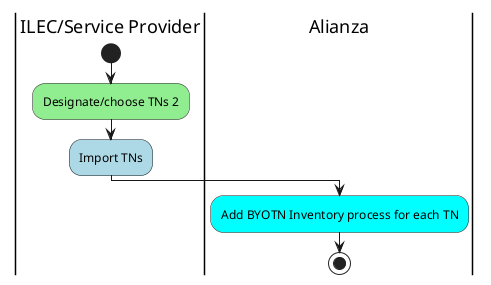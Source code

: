 @startuml
'https://plantuml.com/activity-diagram-beta

|ILEC/Service Provider|

start
#lightgreen:Designate/choose TNs 2;
#lightblue:Import TNs;
|Alianza|
#cyan:Add BYOTN Inventory process for each TN;
stop

@enduml
